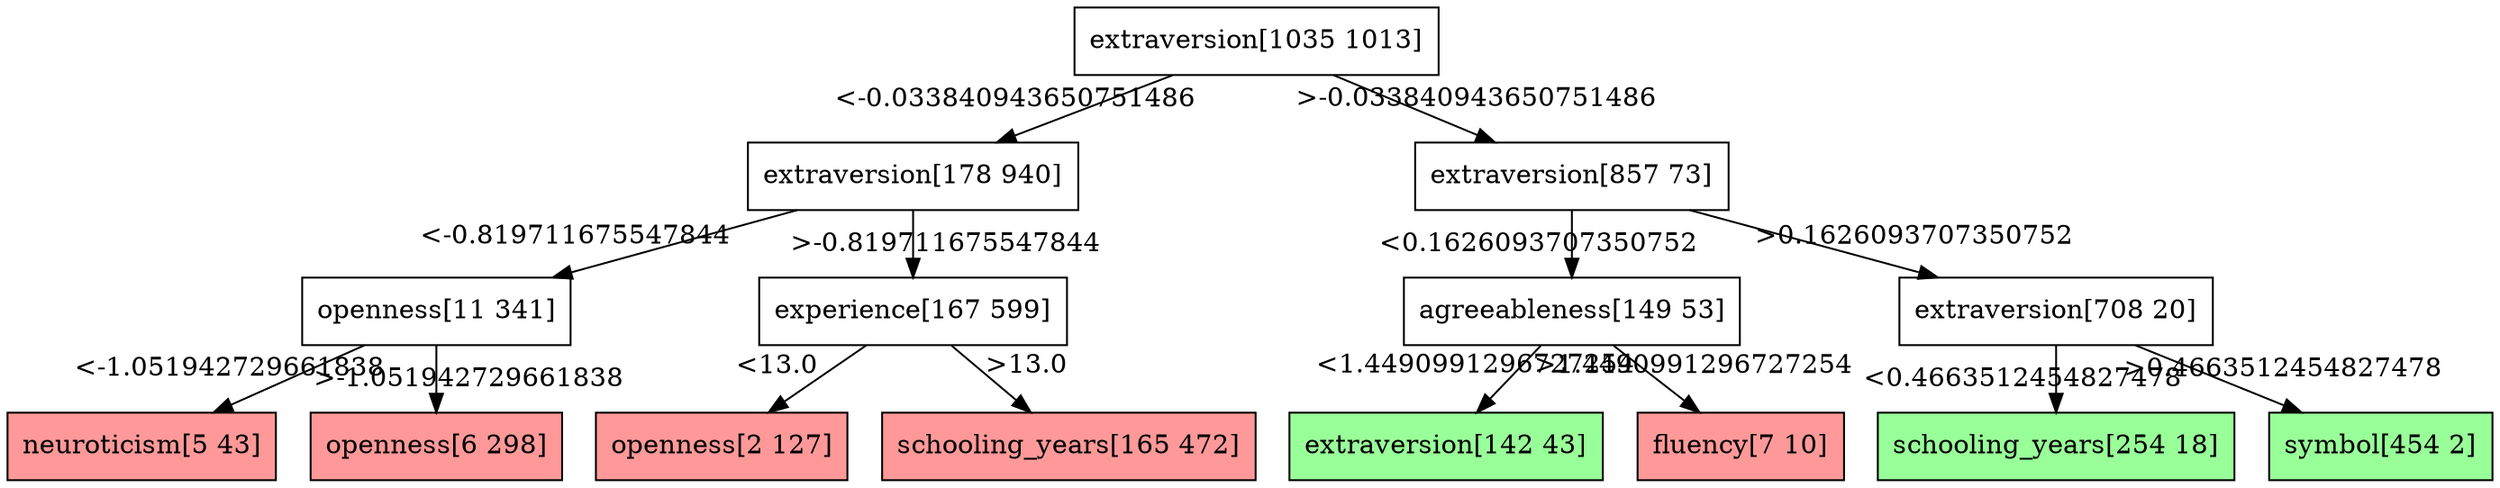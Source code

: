 digraph Tree {
node [shape=box, style="filled", color="black"] ;
0 [ label="extraversion[1035 1013]" , fillcolor="#ffffff"] ;
1 [ label="extraversion[178 940]" , fillcolor="#ffffff"] ;
0->1 [labeldistance=2.5, labelangle=45, headlabel="<-0.033840943650751486"] ;
3 [ label="openness[11 341]" , fillcolor="#ffffff"] ;
1->3 [labeldistance=2.5, labelangle=45, headlabel="<-0.819711675547844"] ;
5 [ label="neuroticism[5 43]" , fillcolor="#ff9999"] ;
3->5 [labeldistance=2.5, labelangle=45, headlabel="<-1.051942729661838"] ;
6 [ label="openness[6 298]" , fillcolor="#ff9999"] ;
3->6 [labeldistance=2.5, labelangle=-45, headlabel=">-1.051942729661838"] ;
4 [ label="experience[167 599]" , fillcolor="#ffffff"] ;
1->4 [labeldistance=2.5, labelangle=-45, headlabel=">-0.819711675547844"] ;
7 [ label="openness[2 127]" , fillcolor="#ff9999"] ;
4->7 [labeldistance=2.5, labelangle=45, headlabel="<13.0"] ;
8 [ label="schooling_years[165 472]" , fillcolor="#ff9999"] ;
4->8 [labeldistance=2.5, labelangle=-45, headlabel=">13.0"] ;
2 [ label="extraversion[857 73]" , fillcolor="#ffffff"] ;
0->2 [labeldistance=2.5, labelangle=-45, headlabel=">-0.033840943650751486"] ;
9 [ label="agreeableness[149 53]" , fillcolor="#ffffff"] ;
2->9 [labeldistance=2.5, labelangle=45, headlabel="<0.1626093707350752"] ;
11 [ label="extraversion[142 43]" , fillcolor="#99ff99"] ;
9->11 [labeldistance=2.5, labelangle=45, headlabel="<1.4490991296727254"] ;
12 [ label="fluency[7 10]" , fillcolor="#ff9999"] ;
9->12 [labeldistance=2.5, labelangle=-45, headlabel=">1.4490991296727254"] ;
10 [ label="extraversion[708 20]" , fillcolor="#ffffff"] ;
2->10 [labeldistance=2.5, labelangle=-45, headlabel=">0.1626093707350752"] ;
13 [ label="schooling_years[254 18]" , fillcolor="#99ff99"] ;
10->13 [labeldistance=2.5, labelangle=45, headlabel="<0.4663512454827478"] ;
14 [ label="symbol[454 2]" , fillcolor="#99ff99"] ;
10->14 [labeldistance=2.5, labelangle=-45, headlabel=">0.4663512454827478"] ;
}